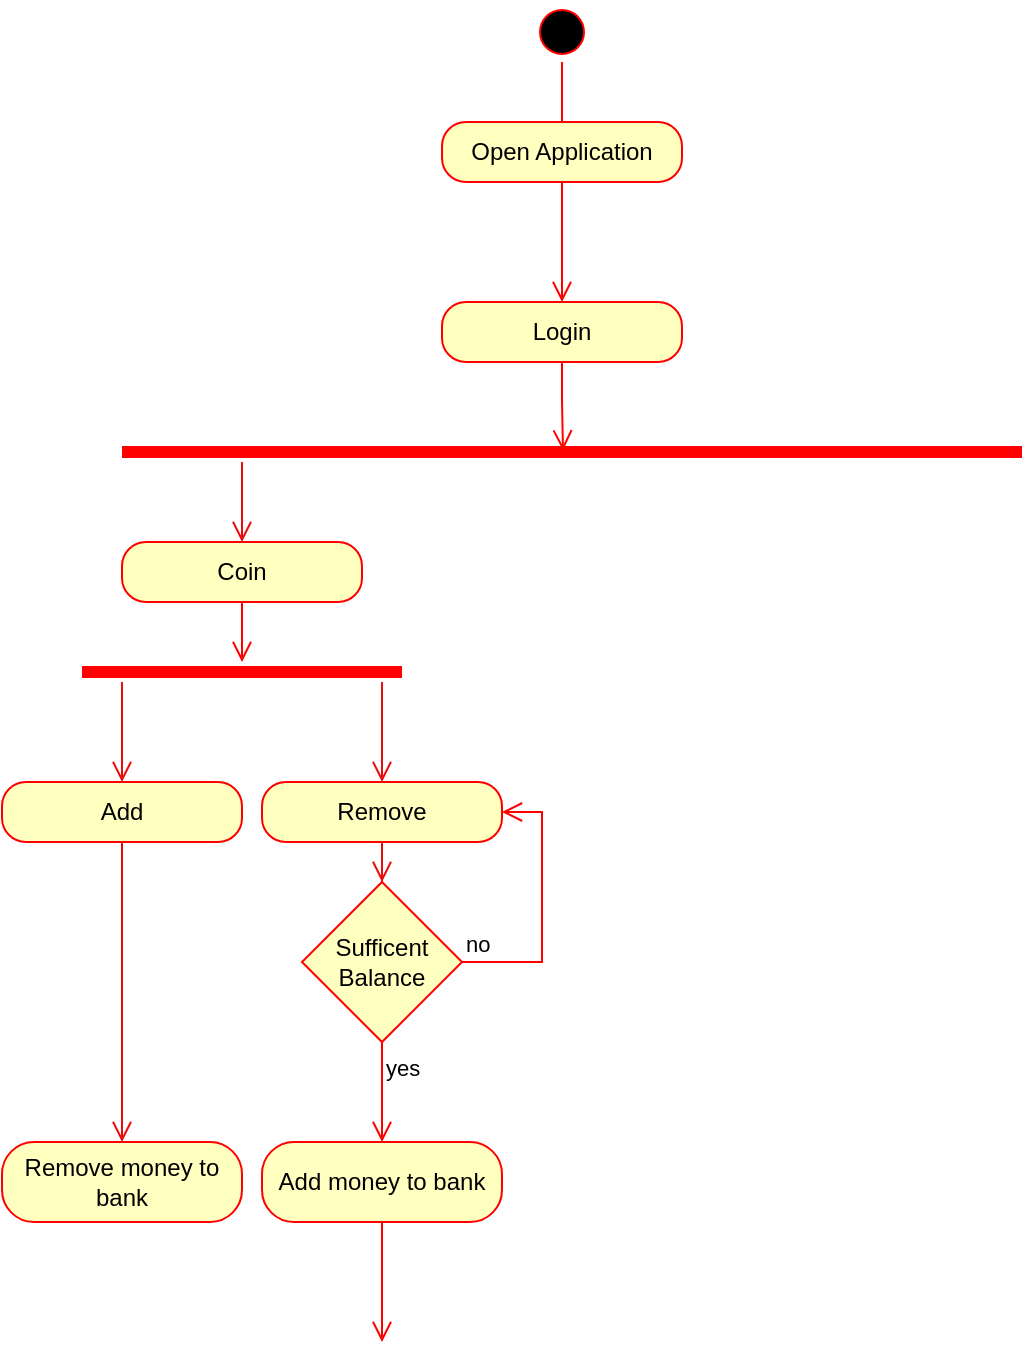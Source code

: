 <mxfile version="17.1.2" type="github">
  <diagram id="UbQqQiiFNN8-QZaEHGcQ" name="Page-1">
    <mxGraphModel dx="1296" dy="727" grid="1" gridSize="10" guides="1" tooltips="1" connect="1" arrows="1" fold="1" page="1" pageScale="1" pageWidth="850" pageHeight="1100" math="0" shadow="0">
      <root>
        <mxCell id="0" />
        <mxCell id="1" parent="0" />
        <mxCell id="IoPZMogMuGn2sWMJ8WOs-3" value="" style="ellipse;html=1;shape=startState;fillColor=#000000;strokeColor=#ff0000;" vertex="1" parent="1">
          <mxGeometry x="385" y="20" width="30" height="30" as="geometry" />
        </mxCell>
        <mxCell id="IoPZMogMuGn2sWMJ8WOs-4" value="" style="edgeStyle=orthogonalEdgeStyle;html=1;verticalAlign=bottom;endArrow=open;endSize=8;strokeColor=#ff0000;rounded=0;entryX=0.5;entryY=0;entryDx=0;entryDy=0;startArrow=none;" edge="1" source="IoPZMogMuGn2sWMJ8WOs-18" parent="1" target="IoPZMogMuGn2sWMJ8WOs-5">
          <mxGeometry relative="1" as="geometry">
            <mxPoint x="400" y="180" as="targetPoint" />
          </mxGeometry>
        </mxCell>
        <mxCell id="IoPZMogMuGn2sWMJ8WOs-5" value="Login" style="rounded=1;whiteSpace=wrap;html=1;arcSize=40;fontColor=#000000;fillColor=#ffffc0;strokeColor=#ff0000;" vertex="1" parent="1">
          <mxGeometry x="340" y="170" width="120" height="30" as="geometry" />
        </mxCell>
        <mxCell id="IoPZMogMuGn2sWMJ8WOs-6" value="" style="edgeStyle=orthogonalEdgeStyle;html=1;verticalAlign=bottom;endArrow=open;endSize=8;strokeColor=#ff0000;rounded=0;entryX=0.49;entryY=0.42;entryDx=0;entryDy=0;entryPerimeter=0;" edge="1" source="IoPZMogMuGn2sWMJ8WOs-5" parent="1" target="IoPZMogMuGn2sWMJ8WOs-7">
          <mxGeometry relative="1" as="geometry">
            <mxPoint x="400" y="250" as="targetPoint" />
          </mxGeometry>
        </mxCell>
        <mxCell id="IoPZMogMuGn2sWMJ8WOs-14" style="edgeStyle=orthogonalEdgeStyle;rounded=0;orthogonalLoop=1;jettySize=auto;html=1;entryX=0.5;entryY=0;entryDx=0;entryDy=0;strokeColor=#EA0C0C;strokeWidth=1;endArrow=open;endFill=0;endSize=8;" edge="1" parent="1" source="IoPZMogMuGn2sWMJ8WOs-7" target="IoPZMogMuGn2sWMJ8WOs-11">
          <mxGeometry relative="1" as="geometry">
            <Array as="points">
              <mxPoint x="240" y="270" />
              <mxPoint x="240" y="270" />
            </Array>
          </mxGeometry>
        </mxCell>
        <mxCell id="IoPZMogMuGn2sWMJ8WOs-7" value="" style="shape=line;html=1;strokeWidth=6;strokeColor=#ff0000;" vertex="1" parent="1">
          <mxGeometry x="180" y="240" width="450" height="10" as="geometry" />
        </mxCell>
        <mxCell id="IoPZMogMuGn2sWMJ8WOs-11" value="Coin" style="rounded=1;whiteSpace=wrap;html=1;arcSize=40;fontColor=#000000;fillColor=#ffffc0;strokeColor=#ff0000;" vertex="1" parent="1">
          <mxGeometry x="180" y="290" width="120" height="30" as="geometry" />
        </mxCell>
        <mxCell id="IoPZMogMuGn2sWMJ8WOs-12" value="" style="edgeStyle=orthogonalEdgeStyle;html=1;verticalAlign=bottom;endArrow=open;endSize=8;strokeColor=#ff0000;rounded=0;" edge="1" source="IoPZMogMuGn2sWMJ8WOs-11" parent="1" target="IoPZMogMuGn2sWMJ8WOs-15">
          <mxGeometry relative="1" as="geometry">
            <mxPoint x="240" y="370" as="targetPoint" />
          </mxGeometry>
        </mxCell>
        <mxCell id="IoPZMogMuGn2sWMJ8WOs-21" style="edgeStyle=orthogonalEdgeStyle;rounded=0;orthogonalLoop=1;jettySize=auto;html=1;endArrow=open;endFill=0;endSize=8;strokeColor=#EA0C0C;strokeWidth=1;" edge="1" parent="1" source="IoPZMogMuGn2sWMJ8WOs-15" target="IoPZMogMuGn2sWMJ8WOs-16">
          <mxGeometry relative="1" as="geometry">
            <Array as="points">
              <mxPoint x="180" y="380" />
              <mxPoint x="180" y="380" />
            </Array>
          </mxGeometry>
        </mxCell>
        <mxCell id="IoPZMogMuGn2sWMJ8WOs-23" style="edgeStyle=orthogonalEdgeStyle;rounded=0;orthogonalLoop=1;jettySize=auto;html=1;entryX=0.5;entryY=0;entryDx=0;entryDy=0;endArrow=open;endFill=0;endSize=8;strokeColor=#EA0C0C;strokeWidth=1;" edge="1" parent="1" source="IoPZMogMuGn2sWMJ8WOs-15" target="IoPZMogMuGn2sWMJ8WOs-22">
          <mxGeometry relative="1" as="geometry">
            <Array as="points">
              <mxPoint x="310" y="370" />
              <mxPoint x="310" y="370" />
            </Array>
          </mxGeometry>
        </mxCell>
        <mxCell id="IoPZMogMuGn2sWMJ8WOs-15" value="" style="shape=line;html=1;strokeWidth=6;strokeColor=#ff0000;" vertex="1" parent="1">
          <mxGeometry x="160" y="350" width="160" height="10" as="geometry" />
        </mxCell>
        <mxCell id="IoPZMogMuGn2sWMJ8WOs-39" style="edgeStyle=orthogonalEdgeStyle;rounded=0;orthogonalLoop=1;jettySize=auto;html=1;endArrow=open;endFill=0;endSize=8;strokeColor=#EA0C0C;strokeWidth=1;" edge="1" parent="1" source="IoPZMogMuGn2sWMJ8WOs-16" target="IoPZMogMuGn2sWMJ8WOs-38">
          <mxGeometry relative="1" as="geometry" />
        </mxCell>
        <mxCell id="IoPZMogMuGn2sWMJ8WOs-16" value="Add" style="rounded=1;whiteSpace=wrap;html=1;arcSize=40;fontColor=#000000;fillColor=#ffffc0;strokeColor=#ff0000;" vertex="1" parent="1">
          <mxGeometry x="120" y="410" width="120" height="30" as="geometry" />
        </mxCell>
        <mxCell id="IoPZMogMuGn2sWMJ8WOs-18" value="Open Application" style="rounded=1;whiteSpace=wrap;html=1;arcSize=40;fontColor=#000000;fillColor=#ffffc0;strokeColor=#ff0000;" vertex="1" parent="1">
          <mxGeometry x="340" y="80" width="120" height="30" as="geometry" />
        </mxCell>
        <mxCell id="IoPZMogMuGn2sWMJ8WOs-19" value="" style="edgeStyle=orthogonalEdgeStyle;html=1;verticalAlign=bottom;endArrow=none;endSize=8;strokeColor=#ff0000;rounded=0;entryX=0.5;entryY=0;entryDx=0;entryDy=0;" edge="1" parent="1" source="IoPZMogMuGn2sWMJ8WOs-3" target="IoPZMogMuGn2sWMJ8WOs-18">
          <mxGeometry relative="1" as="geometry">
            <mxPoint x="400" y="170" as="targetPoint" />
            <mxPoint x="400" y="50" as="sourcePoint" />
          </mxGeometry>
        </mxCell>
        <mxCell id="IoPZMogMuGn2sWMJ8WOs-33" style="edgeStyle=orthogonalEdgeStyle;rounded=0;orthogonalLoop=1;jettySize=auto;html=1;endArrow=open;endFill=0;endSize=8;strokeColor=#EA0C0C;strokeWidth=1;" edge="1" parent="1" source="IoPZMogMuGn2sWMJ8WOs-22" target="IoPZMogMuGn2sWMJ8WOs-30">
          <mxGeometry relative="1" as="geometry" />
        </mxCell>
        <mxCell id="IoPZMogMuGn2sWMJ8WOs-22" value="Remove" style="rounded=1;whiteSpace=wrap;html=1;arcSize=40;fontColor=#000000;fillColor=#ffffc0;strokeColor=#ff0000;" vertex="1" parent="1">
          <mxGeometry x="250" y="410" width="120" height="30" as="geometry" />
        </mxCell>
        <mxCell id="IoPZMogMuGn2sWMJ8WOs-30" value="Sufficent&lt;br&gt;Balance" style="rhombus;whiteSpace=wrap;html=1;fillColor=#ffffc0;strokeColor=#ff0000;" vertex="1" parent="1">
          <mxGeometry x="270" y="460" width="80" height="80" as="geometry" />
        </mxCell>
        <mxCell id="IoPZMogMuGn2sWMJ8WOs-31" value="no" style="edgeStyle=orthogonalEdgeStyle;html=1;align=left;verticalAlign=bottom;endArrow=open;endSize=8;strokeColor=#ff0000;rounded=0;entryX=1;entryY=0.5;entryDx=0;entryDy=0;" edge="1" source="IoPZMogMuGn2sWMJ8WOs-30" parent="1" target="IoPZMogMuGn2sWMJ8WOs-22">
          <mxGeometry x="-1" relative="1" as="geometry">
            <mxPoint x="450" y="510" as="targetPoint" />
            <Array as="points">
              <mxPoint x="390" y="500" />
              <mxPoint x="390" y="425" />
            </Array>
          </mxGeometry>
        </mxCell>
        <mxCell id="IoPZMogMuGn2sWMJ8WOs-32" value="yes" style="edgeStyle=orthogonalEdgeStyle;html=1;align=left;verticalAlign=top;endArrow=open;endSize=8;strokeColor=#ff0000;rounded=0;entryX=0.5;entryY=0;entryDx=0;entryDy=0;" edge="1" source="IoPZMogMuGn2sWMJ8WOs-30" parent="1" target="IoPZMogMuGn2sWMJ8WOs-36">
          <mxGeometry x="-1" relative="1" as="geometry">
            <mxPoint x="310" y="580" as="targetPoint" />
          </mxGeometry>
        </mxCell>
        <mxCell id="IoPZMogMuGn2sWMJ8WOs-36" value="Add money to bank" style="rounded=1;whiteSpace=wrap;html=1;arcSize=40;fontColor=#000000;fillColor=#ffffc0;strokeColor=#ff0000;" vertex="1" parent="1">
          <mxGeometry x="250" y="590" width="120" height="40" as="geometry" />
        </mxCell>
        <mxCell id="IoPZMogMuGn2sWMJ8WOs-37" value="" style="edgeStyle=orthogonalEdgeStyle;html=1;verticalAlign=bottom;endArrow=open;endSize=8;strokeColor=#ff0000;rounded=0;" edge="1" source="IoPZMogMuGn2sWMJ8WOs-36" parent="1">
          <mxGeometry relative="1" as="geometry">
            <mxPoint x="310" y="690" as="targetPoint" />
          </mxGeometry>
        </mxCell>
        <mxCell id="IoPZMogMuGn2sWMJ8WOs-38" value="Remove money to bank" style="rounded=1;whiteSpace=wrap;html=1;arcSize=40;fontColor=#000000;fillColor=#ffffc0;strokeColor=#ff0000;" vertex="1" parent="1">
          <mxGeometry x="120" y="590" width="120" height="40" as="geometry" />
        </mxCell>
      </root>
    </mxGraphModel>
  </diagram>
</mxfile>
